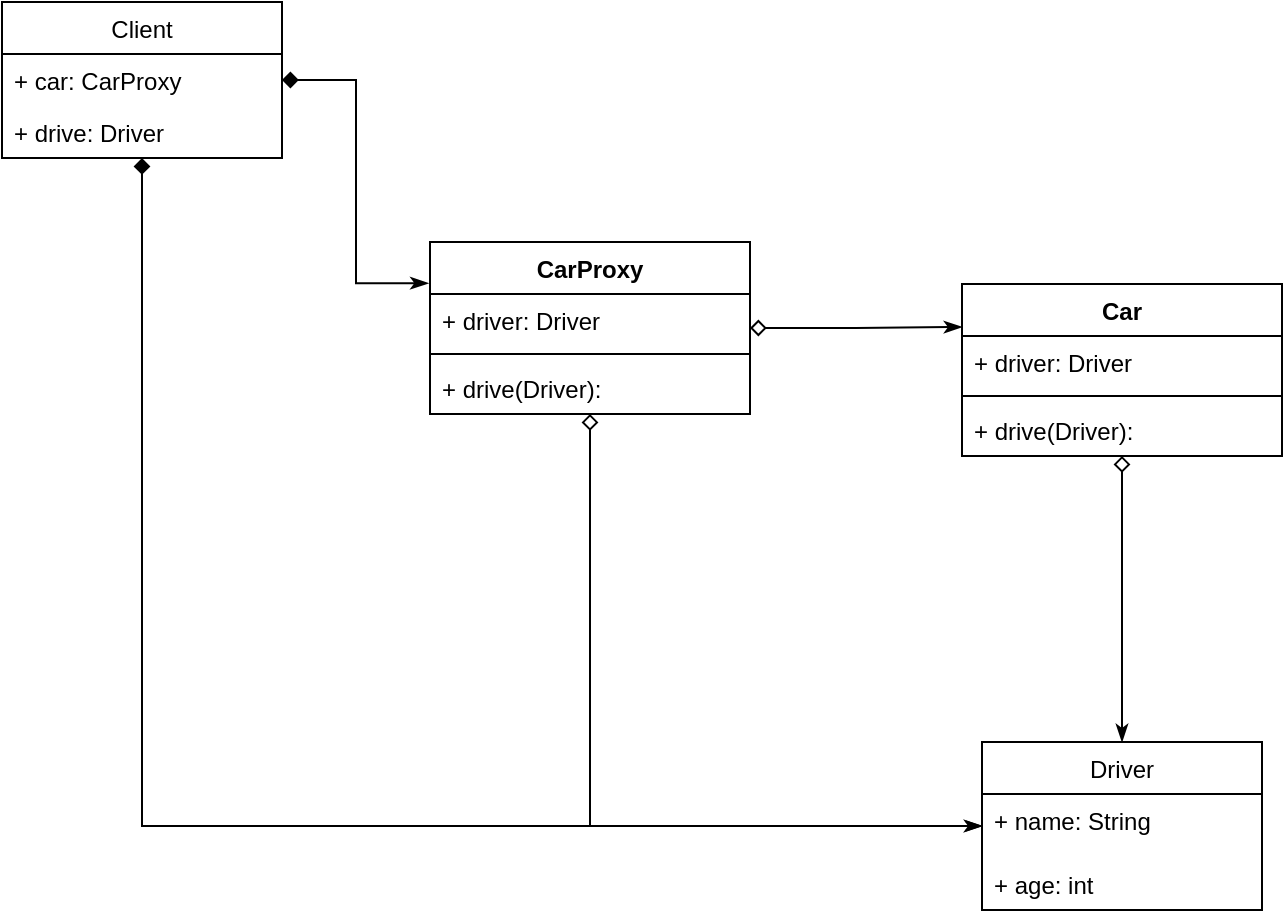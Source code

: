 <mxfile version="14.1.8" type="device"><diagram id="qUBJB53WkIvcO-YqD5fv" name="Seite-1"><mxGraphModel dx="1024" dy="592" grid="1" gridSize="10" guides="1" tooltips="1" connect="1" arrows="1" fold="1" page="1" pageScale="1" pageWidth="827" pageHeight="1169" math="0" shadow="0"><root><mxCell id="0"/><mxCell id="1" parent="0"/><mxCell id="EvhGfzRD0B5LMlo7s31k-25" style="edgeStyle=orthogonalEdgeStyle;rounded=0;orthogonalLoop=1;jettySize=auto;html=1;entryX=0.5;entryY=0;entryDx=0;entryDy=0;startArrow=diamond;startFill=0;endArrow=classicThin;endFill=1;" edge="1" parent="1" source="EvhGfzRD0B5LMlo7s31k-4" target="EvhGfzRD0B5LMlo7s31k-9"><mxGeometry relative="1" as="geometry"/></mxCell><mxCell id="EvhGfzRD0B5LMlo7s31k-4" value="Car" style="swimlane;fontStyle=1;align=center;verticalAlign=top;childLayout=stackLayout;horizontal=1;startSize=26;horizontalStack=0;resizeParent=1;resizeParentMax=0;resizeLast=0;collapsible=1;marginBottom=0;" vertex="1" parent="1"><mxGeometry x="520" y="231" width="160" height="86" as="geometry"/></mxCell><mxCell id="EvhGfzRD0B5LMlo7s31k-5" value="+ driver: Driver" style="text;strokeColor=none;fillColor=none;align=left;verticalAlign=top;spacingLeft=4;spacingRight=4;overflow=hidden;rotatable=0;points=[[0,0.5],[1,0.5]];portConstraint=eastwest;" vertex="1" parent="EvhGfzRD0B5LMlo7s31k-4"><mxGeometry y="26" width="160" height="26" as="geometry"/></mxCell><mxCell id="EvhGfzRD0B5LMlo7s31k-6" value="" style="line;strokeWidth=1;fillColor=none;align=left;verticalAlign=middle;spacingTop=-1;spacingLeft=3;spacingRight=3;rotatable=0;labelPosition=right;points=[];portConstraint=eastwest;" vertex="1" parent="EvhGfzRD0B5LMlo7s31k-4"><mxGeometry y="52" width="160" height="8" as="geometry"/></mxCell><mxCell id="EvhGfzRD0B5LMlo7s31k-7" value="+ drive(Driver): &#10;" style="text;strokeColor=none;fillColor=none;align=left;verticalAlign=top;spacingLeft=4;spacingRight=4;overflow=hidden;rotatable=0;points=[[0,0.5],[1,0.5]];portConstraint=eastwest;" vertex="1" parent="EvhGfzRD0B5LMlo7s31k-4"><mxGeometry y="60" width="160" height="26" as="geometry"/></mxCell><mxCell id="EvhGfzRD0B5LMlo7s31k-9" value="Driver" style="swimlane;fontStyle=0;childLayout=stackLayout;horizontal=1;startSize=26;fillColor=none;horizontalStack=0;resizeParent=1;resizeParentMax=0;resizeLast=0;collapsible=1;marginBottom=0;" vertex="1" parent="1"><mxGeometry x="530" y="460" width="140" height="84" as="geometry"/></mxCell><mxCell id="EvhGfzRD0B5LMlo7s31k-10" value="+ name: String" style="text;strokeColor=none;fillColor=none;align=left;verticalAlign=top;spacingLeft=4;spacingRight=4;overflow=hidden;rotatable=0;points=[[0,0.5],[1,0.5]];portConstraint=eastwest;" vertex="1" parent="EvhGfzRD0B5LMlo7s31k-9"><mxGeometry y="26" width="140" height="32" as="geometry"/></mxCell><mxCell id="EvhGfzRD0B5LMlo7s31k-11" value="+ age: int" style="text;strokeColor=none;fillColor=none;align=left;verticalAlign=top;spacingLeft=4;spacingRight=4;overflow=hidden;rotatable=0;points=[[0,0.5],[1,0.5]];portConstraint=eastwest;" vertex="1" parent="EvhGfzRD0B5LMlo7s31k-9"><mxGeometry y="58" width="140" height="26" as="geometry"/></mxCell><mxCell id="EvhGfzRD0B5LMlo7s31k-24" style="edgeStyle=orthogonalEdgeStyle;rounded=0;orthogonalLoop=1;jettySize=auto;html=1;entryX=0;entryY=0.5;entryDx=0;entryDy=0;startArrow=diamond;startFill=1;endArrow=classicThin;endFill=1;" edge="1" parent="1" source="EvhGfzRD0B5LMlo7s31k-16" target="EvhGfzRD0B5LMlo7s31k-10"><mxGeometry relative="1" as="geometry"/></mxCell><mxCell id="EvhGfzRD0B5LMlo7s31k-16" value="Client" style="swimlane;fontStyle=0;childLayout=stackLayout;horizontal=1;startSize=26;fillColor=none;horizontalStack=0;resizeParent=1;resizeParentMax=0;resizeLast=0;collapsible=1;marginBottom=0;" vertex="1" parent="1"><mxGeometry x="40" y="90" width="140" height="78" as="geometry"/></mxCell><mxCell id="EvhGfzRD0B5LMlo7s31k-17" value="+ car: CarProxy" style="text;strokeColor=none;fillColor=none;align=left;verticalAlign=top;spacingLeft=4;spacingRight=4;overflow=hidden;rotatable=0;points=[[0,0.5],[1,0.5]];portConstraint=eastwest;" vertex="1" parent="EvhGfzRD0B5LMlo7s31k-16"><mxGeometry y="26" width="140" height="26" as="geometry"/></mxCell><mxCell id="EvhGfzRD0B5LMlo7s31k-21" value="+ drive: Driver" style="text;strokeColor=none;fillColor=none;align=left;verticalAlign=top;spacingLeft=4;spacingRight=4;overflow=hidden;rotatable=0;points=[[0,0.5],[1,0.5]];portConstraint=eastwest;" vertex="1" parent="EvhGfzRD0B5LMlo7s31k-16"><mxGeometry y="52" width="140" height="26" as="geometry"/></mxCell><mxCell id="EvhGfzRD0B5LMlo7s31k-34" style="edgeStyle=orthogonalEdgeStyle;rounded=0;orthogonalLoop=1;jettySize=auto;html=1;entryX=0;entryY=0.25;entryDx=0;entryDy=0;startArrow=diamond;startFill=0;endArrow=classicThin;endFill=1;" edge="1" parent="1" source="EvhGfzRD0B5LMlo7s31k-30" target="EvhGfzRD0B5LMlo7s31k-4"><mxGeometry relative="1" as="geometry"/></mxCell><mxCell id="EvhGfzRD0B5LMlo7s31k-41" style="edgeStyle=orthogonalEdgeStyle;rounded=0;orthogonalLoop=1;jettySize=auto;html=1;entryX=0;entryY=0.5;entryDx=0;entryDy=0;startArrow=diamond;startFill=0;endArrow=openThin;endFill=0;" edge="1" parent="1" source="EvhGfzRD0B5LMlo7s31k-30" target="EvhGfzRD0B5LMlo7s31k-10"><mxGeometry relative="1" as="geometry"/></mxCell><mxCell id="EvhGfzRD0B5LMlo7s31k-30" value="CarProxy" style="swimlane;fontStyle=1;align=center;verticalAlign=top;childLayout=stackLayout;horizontal=1;startSize=26;horizontalStack=0;resizeParent=1;resizeParentMax=0;resizeLast=0;collapsible=1;marginBottom=0;" vertex="1" parent="1"><mxGeometry x="254" y="210" width="160" height="86" as="geometry"/></mxCell><mxCell id="EvhGfzRD0B5LMlo7s31k-31" value="+ driver: Driver" style="text;strokeColor=none;fillColor=none;align=left;verticalAlign=top;spacingLeft=4;spacingRight=4;overflow=hidden;rotatable=0;points=[[0,0.5],[1,0.5]];portConstraint=eastwest;" vertex="1" parent="EvhGfzRD0B5LMlo7s31k-30"><mxGeometry y="26" width="160" height="26" as="geometry"/></mxCell><mxCell id="EvhGfzRD0B5LMlo7s31k-32" value="" style="line;strokeWidth=1;fillColor=none;align=left;verticalAlign=middle;spacingTop=-1;spacingLeft=3;spacingRight=3;rotatable=0;labelPosition=right;points=[];portConstraint=eastwest;" vertex="1" parent="EvhGfzRD0B5LMlo7s31k-30"><mxGeometry y="52" width="160" height="8" as="geometry"/></mxCell><mxCell id="EvhGfzRD0B5LMlo7s31k-33" value="+ drive(Driver): &#10;" style="text;strokeColor=none;fillColor=none;align=left;verticalAlign=top;spacingLeft=4;spacingRight=4;overflow=hidden;rotatable=0;points=[[0,0.5],[1,0.5]];portConstraint=eastwest;" vertex="1" parent="EvhGfzRD0B5LMlo7s31k-30"><mxGeometry y="60" width="160" height="26" as="geometry"/></mxCell><mxCell id="EvhGfzRD0B5LMlo7s31k-35" style="edgeStyle=orthogonalEdgeStyle;rounded=0;orthogonalLoop=1;jettySize=auto;html=1;entryX=-0.005;entryY=-0.208;entryDx=0;entryDy=0;entryPerimeter=0;startArrow=diamond;startFill=1;endArrow=classicThin;endFill=1;" edge="1" parent="1" source="EvhGfzRD0B5LMlo7s31k-17" target="EvhGfzRD0B5LMlo7s31k-31"><mxGeometry relative="1" as="geometry"/></mxCell></root></mxGraphModel></diagram></mxfile>
